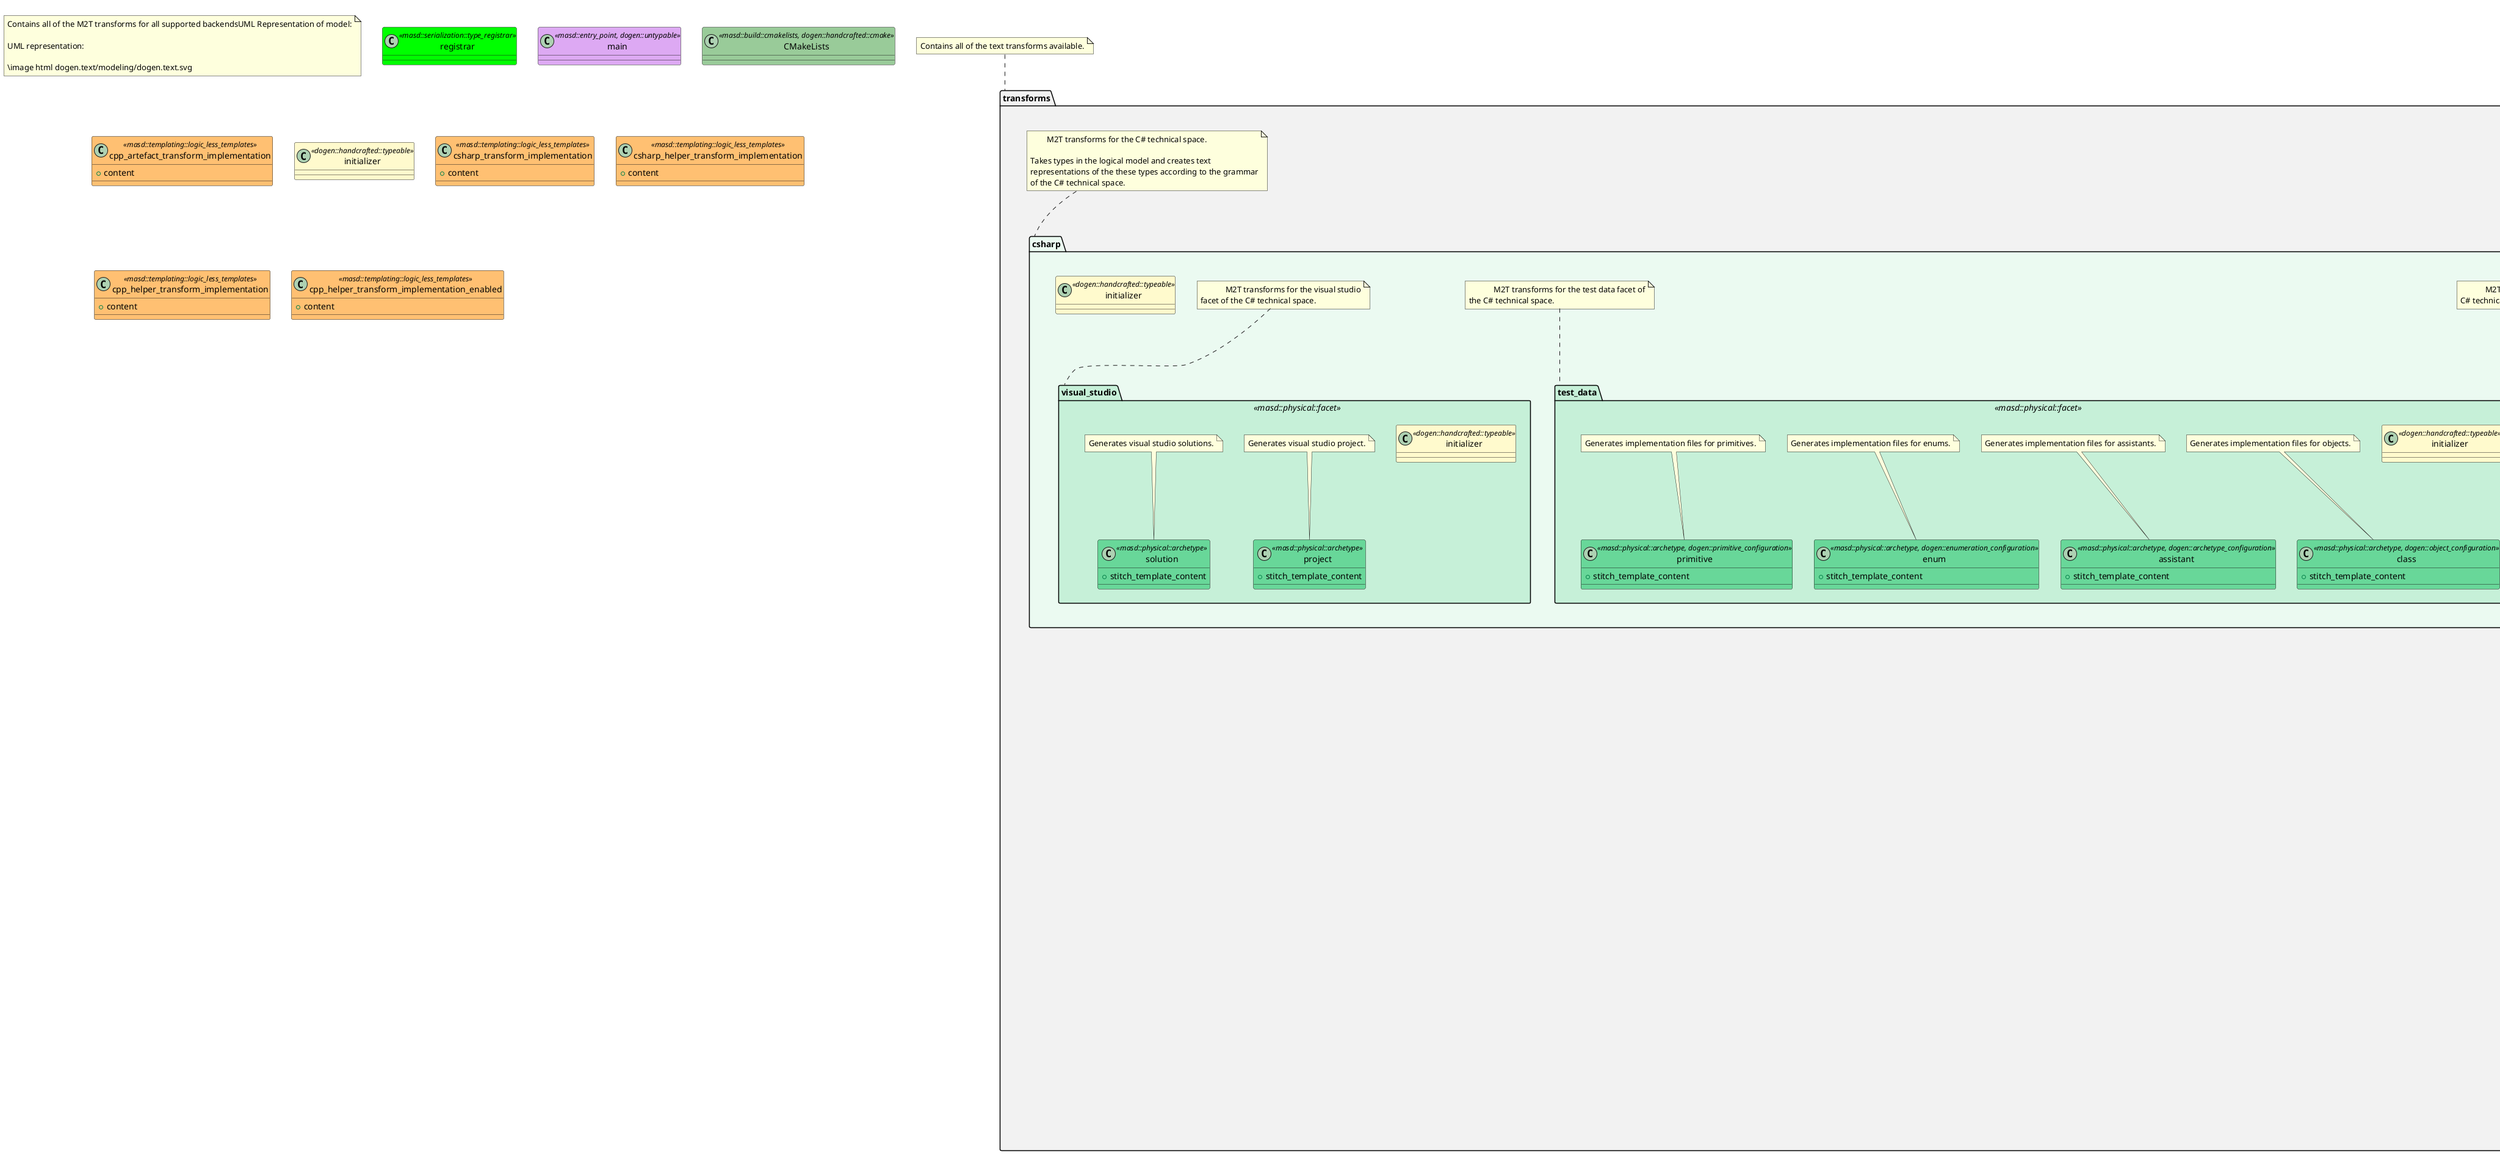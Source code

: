 @startuml
set namespaceSeparator ::
note as N1
Contains all of the M2T transforms for all supported backendsUML Representation of model:

UML representation:

\image html dogen.text/modeling/dogen.text.svg
end note

namespace entities #F2F2F2 {
    class model <<Provenance>> #F7E5FF {
        +{field} logical logical::entities::model
        +{field} physical physical::entities::model
        +{field} logical_physical_regions std::list<logical_physical_region>
    }

    note top of  model
        Represents the combined logical-physical space.
    end note

    class Provenance <<masd::object_template>> #E3B6F6 {
        +{field} provenance identification::entities::logical_provenance
    }

    note top of  Provenance
        Details of the origin of this model element.
    end note

    class logical_physical_region #F7E5FF {
        +{field} logical_element boost::shared_ptr<logical::entities::element>
        +{field} physical_region physical::entities::region
    }

    note top of  logical_physical_region
        Represents a region of logical-physical space with a single logical element and
its associated physical elements.
    end note

    class model_set <<Provenance>> #F7E5FF {
        +{field} models std::list<model>
    }

    note top of  model_set
        Represents a set of related models.
    end note

}

namespace transforms #F2F2F2 {
    class model_to_text_chain <<dogen::handcrafted::typeable>> #FFFACD {
    }

    class model_generation_chain <<dogen::handcrafted::typeable>> #FFFACD {
    }

    class context <<dogen::typeable, dogen::pretty_printable>> #F7E5FF {
        +{field} physical_meta_model boost::shared_ptr<physical::entities::meta_model>
        +{field} output_directory_path boost::filesystem::path
        +{field} tracer boost::shared_ptr<tracing::tracer>
        +{field} generation_timestamp std::string
    }

    class transformation_error <<masd::exception>> #E8C2F8 {
    }

    note top of  transformation_error
        An error occurred whilst applying a transformation.
    end note

    class registrar_error <<masd::exception>> #E8C2F8 {
    }

    class model_to_text_transform <<dogen::handcrafted::typeable, dogen::pretty_printable>> #FFFACD {
    }

    namespace cpp <<masd::physical::backend>> #EBFAF1 {
        class implementation <<masd::physical::part>> #43CD80 {
            +{field} external_modules_path_contribution
            +{field} model_modules_path_contribution
            +{field} facet_path_contribution
            +{field} requires_relative_path
            +{field} directory_name
        }

        note top of  implementation
            Contains the implementation files.
        end note

        class public_headers <<masd::physical::part>> #43CD80 {
            +{field} external_modules_path_contribution
            +{field} model_modules_path_contribution
            +{field} facet_path_contribution
            +{field} requires_relative_path
            +{field} directory_name
        }

        note top of  public_headers
            Contains the header files that are publicly visible.
        end note

        class testing <<masd::physical::part>> #43CD80 {
            +{field} external_modules_path_contribution
            +{field} model_modules_path_contribution
            +{field} facet_path_contribution
            +{field} requires_relative_path
            +{field} directory_name
        }

        note top of  testing
            Contains the generated test files.
        end note

        class standard_header_file <<masd::physical::archetype_kind>> #68D799 {
            +{field} file_extension
        }

        note top of  standard_header_file
            Header file generated by Dogen.
        end note

        namespace types <<masd::physical::facet>> #C6F0D8 {
            class initializer <<dogen::handcrafted::typeable>> #FFFACD {
            }

            class smart_pointer_helper <<masd::physical::helper>> #68D7BB {
                +{field} stitch_template_content
            }

            class archetype_class_header_transform <<masd::physical::archetype, dogen::header_facet_default_configuration>> #68D799 {
                +{field} stitch_template_content
            }

            note top of  archetype_class_header_transform
                Generates header files for archetypes.
            end note

            class archetype_class_implementation_transform <<masd::physical::archetype, dogen::implementation_configuration>> #68D799 {
                +{field} stitch_template_content
            }

            note top of  archetype_class_implementation_transform
                Generates implementation files for archetypes.
            end note

            class archetype_class_header_factory <<masd::physical::archetype, dogen::header_configuration>> #68D799 {
                +{field} stitch_template_content
            }

            note top of  archetype_class_header_factory
                Generates header files for archetype factories.
            end note

            class archetype_class_implementation_factory <<masd::physical::archetype, dogen::implementation_configuration>> #68D799 {
                +{field} stitch_template_content
            }

            note top of  archetype_class_implementation_factory
                Generates implementation files for archetype factories.
            end note

            class facet_class_header_transform <<masd::physical::archetype, dogen::header_facet_default_configuration>> #68D799 {
                +{field} stitch_template_content
            }

            note top of  facet_class_header_transform
                Generates header files for facet transforms.
            end note

            class facet_class_implementation_transform <<masd::physical::archetype, dogen::implementation_configuration>> #68D799 {
                +{field} stitch_template_content
            }

            note top of  facet_class_implementation_transform
                Generates implementation files for facet transforms.
            end note

            class facet_class_header_factory <<masd::physical::archetype, dogen::header_configuration>> #68D799 {
                +{field} stitch_template_content
            }

            note top of  facet_class_header_factory
                Generates header files for facet factories.
            end note

            class facet_class_implementation_factory <<masd::physical::archetype, dogen::implementation_configuration>> #68D799 {
                +{field} stitch_template_content
            }

            note top of  facet_class_implementation_factory
                Generates implementation files for facet factory.
            end note

            class backend_class_header_transform <<masd::physical::archetype, dogen::header_facet_default_configuration>> #68D799 {
                +{field} stitch_template_content
            }

            note top of  backend_class_header_transform
                Generates header files for archetypes.
            end note

            class backend_class_implementation_transform <<masd::physical::archetype, dogen::implementation_configuration>> #68D799 {
                +{field} stitch_template_content
            }

            note top of  backend_class_implementation_transform
                Generates implementation files for archetypes.
            end note

            class backend_class_header_factory <<masd::physical::archetype, dogen::header_configuration>> #68D799 {
                +{field} stitch_template_content
            }

            note top of  backend_class_header_factory
                Generates header files for backend factories.
            end note

            class part_class_header_transform <<masd::physical::archetype, dogen::header_facet_default_configuration>> #68D799 {
                +{field} stitch_template_content
            }

            note top of  part_class_header_transform
                Generates header files for parts.
            end note

            class part_class_header_factory <<masd::physical::archetype, dogen::header_configuration>> #68D799 {
                +{field} stitch_template_content
            }

            note top of  part_class_header_factory
                Generates header files for part factories.
            end note

            class helper_class_header_transform <<masd::physical::archetype, dogen::header_facet_default_configuration>> #68D799 {
                +{field} stitch_template_content
            }

            note top of  helper_class_header_transform
                Generates header files for helpers.
            end note

            class helper_class_header_factory <<masd::physical::archetype, dogen::header_configuration>> #68D799 {
                +{field} stitch_template_content
            }

            note top of  helper_class_header_factory
                Generates header files for helper factories.
            end note

            class archetype_kind_class_header_factory <<masd::physical::archetype, dogen::header_configuration>> #68D799 {
                +{field} stitch_template_content
            }

            note top of  archetype_kind_class_header_factory
                Generates header files for archetype_kind factories.
            end note

            class backend_class_implementation_factory <<masd::physical::archetype, dogen::implementation_configuration>> #68D799 {
                +{field} stitch_template_content
            }

            note top of  backend_class_implementation_factory
                Generates implementation files for backend factories.
            end note

            class part_class_implementation_transform <<masd::physical::archetype, dogen::implementation_configuration>> #68D799 {
                +{field} stitch_template_content
            }

            note top of  part_class_implementation_transform
                Generates implementation files for parts.
            end note

            class part_class_implementation_factory <<masd::physical::archetype, dogen::implementation_configuration>> #68D799 {
                +{field} stitch_template_content
            }

            note top of  part_class_implementation_factory
                Generates implementation files for part factories.
            end note

            class helper_class_implementation_transform <<masd::physical::archetype, dogen::implementation_configuration>> #68D799 {
                +{field} stitch_template_content
            }

            note top of  helper_class_implementation_transform
                Generates implementation files for helpers.
            end note

            class helper_class_implementation_factory <<masd::physical::archetype, dogen::implementation_configuration>> #68D799 {
                +{field} stitch_template_content
            }

            note top of  helper_class_implementation_factory
                Generates implementation files for helper factories.
            end note

            class archetype_kind_class_implementation_factory <<masd::physical::archetype, dogen::implementation_configuration>> #68D799 {
                +{field} stitch_template_content
            }

            note top of  archetype_kind_class_implementation_factory
                Generates implementation files for archetype_kind factories.
            end note

            class class_header <<masd::physical::archetype, dogen::object_header_configuration>> #68D799 {
                +{field} stitch_template_content
            }

            note top of  class_header
                Generates header files for objects.
            end note

            class class_forward_declarations <<masd::physical::archetype, dogen::header_configuration>> #68D799 {
                +{field} stitch_template_content
            }

            note top of  class_forward_declarations
                Generates forward declarations for classes.
            end note

            class namespace_header <<masd::physical::archetype, dogen::header_facet_default_configuration>> #68D799 {
                +{field} stitch_template_content
            }

            note top of  namespace_header
                Generates header files for namespaces.
            end note

            class visitor_header <<masd::physical::archetype, dogen::header_facet_default_configuration>> #68D799 {
                +{field} stitch_template_content
            }

            note top of  visitor_header
                Generates header files for visitors.
            end note

            class primitive_header <<masd::physical::archetype, dogen::primitive_header_configuration>> #68D799 {
                +{field} stitch_template_content
            }

            note top of  primitive_header
                Generates header files for primitives.
            end note

            class primitive_forward_declarations <<masd::physical::archetype, dogen::header_configuration>> #68D799 {
                +{field} stitch_template_content
            }

            note top of  primitive_forward_declarations
                Generates forward declarations for primitives.
            end note

            class feature_template_bundle_header <<masd::physical::archetype, dogen::header_facet_default_configuration>> #68D799 {
                +{field} stitch_template_content
            }

            note top of  feature_template_bundle_header
                Generates implementation files for feature template bundles
            end note

            class feature_bundle_header <<masd::physical::archetype, dogen::header_facet_default_configuration>> #68D799 {
                +{field} stitch_template_content
            }

            note top of  feature_bundle_header
                Generates header files for feature bundles.
            end note

            class variability_initializer_header <<masd::physical::archetype, dogen::header_facet_default_configuration>> #68D799 {
                +{field} stitch_template_content
            }

            note top of  variability_initializer_header
                Generates header files for feature bundles.
            end note

            class main <<masd::physical::archetype, dogen::implementation_configuration>> #68D799 {
                +{field} stitch_template_content
            }

            note top of  main
                Generates implementation file for entry point.
            end note

            class class_implementation <<masd::physical::archetype, dogen::object_implementation_configuration>> #68D799 {
                +{field} stitch_template_content
            }

            note top of  class_implementation
                Generates implementation files for objects.
            end note

            class exception_header <<masd::physical::archetype, dogen::header_facet_default_configuration>> #68D799 {
                +{field} stitch_template_content
            }

            note top of  exception_header
                Generates header files for exceptions.
            end note

            class enum_header <<masd::physical::archetype, dogen::enumeration_header_configuration>> #68D799 {
                +{field} stitch_template_content
            }

            note top of  enum_header
                Generates header files for enumerations.
            end note

            class visitor_forward_declarations <<masd::physical::archetype, dogen::header_configuration>> #68D799 {
                +{field} stitch_template_content
            }

            note top of  visitor_forward_declarations
                Generates forward declarations for visitors.
            end note

            class primitive_implementation <<masd::physical::archetype, dogen::primitive_implementation_configuration>> #68D799 {
                +{field} stitch_template_content
            }

            note top of  primitive_implementation
                Generates implementation files for primitives.
            end note

            class builtin_header <<masd::physical::archetype, dogen::builtin_header_configuration>> #68D799 {
                +{field} stitch_template_content
            }

            note top of  builtin_header
                Generates header files for builtins.
            end note

            class feature_template_bundle_implementation <<masd::physical::archetype, dogen::implementation_configuration>> #68D799 {
                +{field} stitch_template_content
            }

            note top of  feature_template_bundle_implementation
                Generates implementation files for feature templates.
            end note

            class feature_bundle_implementation <<masd::physical::archetype, dogen::implementation_configuration>> #68D799 {
                +{field} stitch_template_content
            }

            note top of  feature_bundle_implementation
                Generates implementation files for feature bundles.
            end note

            class variability_initializer_implementation <<masd::physical::archetype, dogen::implementation_configuration>> #68D799 {
                +{field} stitch_template_content
            }

            note top of  variability_initializer_implementation
                Generates header files for feature bundles.
            end note

        }

        note top of  types
            M2T transforms for the types facet of the
C++ technical space.
        end note

        class base_archetype_configuration <<masd::variability::profile>> #DDECEC {
            +{field} masd.physical.technical_space
        }

        note top of  base_archetype_configuration
            Contains the configuration common to all archetypes.
        end note

        class tests_configuration <<masd::variability::profile>> #DDECEC {
            +{field} masd.physical.part_id
            +{field} masd.physical.wale_template_reference
            +{field} masd.physical.relation_status
        }

        transforms::cpp::base_archetype_configuration <|-- transforms::cpp::tests_configuration
        note top of  tests_configuration
            Contains the configuration common to most archetypes in tests.
        end note

        class header_configuration <<masd::variability::profile>> #DDECEC {
            +{field} masd.physical.part_id
            +{field} masd.physical.wale_template_reference
        }

        transforms::cpp::base_archetype_configuration <|-- transforms::cpp::header_configuration
        note top of  header_configuration
            Contains the configuration common to all c++ header archetypes.
        end note

        class header_facet_default_configuration <<masd::variability::profile>> #DDECEC {
            +{field} masd.physical.relation_status
        }

        transforms::cpp::header_configuration <|-- transforms::cpp::header_facet_default_configuration
        class enumeration_header_configuration <<masd::variability::profile>> #DDECEC {
            +{field} masd.physical.logical_meta_element_id
            +{field} masd.wale.kvp.archetype.simple_name
        }

        transforms::cpp::header_facet_default_configuration <|-- transforms::cpp::enumeration_header_configuration
        note top of  enumeration_header_configuration
            Contains the configuration common to all enumeration header archetypes.
        end note

        class object_header_configuration <<masd::variability::profile>> #DDECEC {
            +{field} masd.physical.logical_meta_element_id
            +{field} masd.wale.kvp.archetype.simple_name
        }

        transforms::cpp::header_facet_default_configuration <|-- transforms::cpp::object_header_configuration
        note top of  object_header_configuration
            Contains the configuration common to all object header archetypes.
        end note

        class primitive_header_configuration <<masd::variability::profile>> #DDECEC {
            +{field} masd.physical.logical_meta_element_id
            +{field} masd.wale.kvp.archetype.simple_name
        }

        transforms::cpp::header_facet_default_configuration <|-- transforms::cpp::primitive_header_configuration
        note top of  primitive_header_configuration
            Contains the configuration common to all built header archetypes.
        end note

        class builtin_header_configuration <<masd::variability::profile>> #DDECEC {
            +{field} masd.physical.logical_meta_element_id
            +{field} masd.wale.kvp.archetype.simple_name
        }

        transforms::cpp::header_facet_default_configuration <|-- transforms::cpp::builtin_header_configuration
        note top of  builtin_header_configuration
            Contains the configuration common to all built header archetypes.
        end note

        class implementation_configuration <<masd::variability::profile>> #DDECEC {
            +{field} masd.physical.part_id
            +{field} masd.physical.wale_template_reference
            +{field} masd.physical.relation_status
        }

        transforms::cpp::base_archetype_configuration <|-- transforms::cpp::implementation_configuration
        note top of  implementation_configuration
            Contains the configuration common to all c++ implementation archetypes.
        end note

        class object_implementation_configuration <<masd::variability::profile>> #DDECEC {
            +{field} masd.physical.logical_meta_element_id
            +{field} masd.wale.kvp.archetype.simple_name
        }

        transforms::cpp::implementation_configuration <|-- transforms::cpp::object_implementation_configuration
        class primitive_implementation_configuration <<masd::variability::profile>> #DDECEC {
            +{field} masd.physical.logical_meta_element_id
            +{field} masd.wale.kvp.archetype.simple_name
        }

        transforms::cpp::implementation_configuration <|-- transforms::cpp::primitive_implementation_configuration
        class enumeration_implementation_configuration <<masd::variability::profile>> #DDECEC {
            +{field} masd.physical.logical_meta_element_id
            +{field} masd.wale.kvp.archetype.simple_name
        }

        transforms::cpp::implementation_configuration <|-- transforms::cpp::enumeration_implementation_configuration
        namespace hash <<masd::physical::facet>> #C6F0D8 {
            class initializer <<dogen::handcrafted::typeable>> #FFFACD {
            }

            class date_helper <<masd::physical::helper>> #68D7BB {
                +{field} stitch_template_content
            }

            class ptime_helper <<masd::physical::helper>> #68D7BB {
                +{field} stitch_template_content
            }

            class associative_container_helper <<masd::physical::helper>> #68D7BB {
                +{field} stitch_template_content
            }

            class optional_helper <<masd::physical::helper>> #68D7BB {
                +{field} stitch_template_content
            }

            class sequence_container_helper <<masd::physical::helper>> #68D7BB {
                +{field} stitch_template_content
            }

            class variant_helper <<masd::physical::helper>> #68D7BB {
                +{field} stitch_template_content
            }

            class time_duration_helper <<masd::physical::helper>> #68D7BB {
                +{field} stitch_template_content
            }

            class ptree_helper <<masd::physical::helper>> #68D7BB {
                +{field} stitch_template_content
            }

            class pair_helper <<masd::physical::helper>> #68D7BB {
                +{field} stitch_template_content
            }

            class smart_pointer_helper <<masd::physical::helper>> #68D7BB {
                +{field} stitch_template_content
            }

            class path_helper <<masd::physical::helper>> #68D7BB {
                +{field} stitch_template_content
            }

            class class_header <<masd::physical::archetype, dogen::object_header_configuration>> #68D799 {
                +{field} stitch_template_content
            }

            note top of  class_header
                Generates header files for objects.
            end note

            class class_implementation <<masd::physical::archetype, dogen::object_implementation_configuration>> #68D799 {
                +{field} stitch_template_content
            }

            note top of  class_implementation
                Generates implementation files for objects.
            end note

            class enum_header <<masd::physical::archetype, dogen::enumeration_header_configuration>> #68D799 {
                +{field} stitch_template_content
            }

            note top of  enum_header
                Generates header files for enumerations.
            end note

            class builtin_header <<masd::physical::archetype, dogen::builtin_header_configuration>> #68D799 {
                +{field} stitch_template_content
            }

            note top of  builtin_header
                Generates header files for builtins.
            end note

            class primitive_header <<masd::physical::archetype, dogen::primitive_header_configuration>> #68D799 {
                +{field} stitch_template_content
            }

            note top of  primitive_header
                Generates header files for primitives.
            end note

            class primitive_implementation <<masd::physical::archetype, dogen::primitive_implementation_configuration>> #68D799 {
                +{field} stitch_template_content
            }

            note top of  primitive_implementation
                Generates implementation files for primitives.
            end note

        }

        note top of  hash
            M2T transforms for the hash facet of the
C++ technical space.
        end note

        namespace build <<masd::physical::facet>> #C6F0D8 {
            class initializer <<dogen::handcrafted::typeable>> #FFFACD {
            }

            class include_cmakelists <<masd::physical::archetype>> #68D799 {
                +{field} stitch_template_content
            }

            note top of  include_cmakelists
                Generates cmakelists for tests.
            end note

            class source_cmakelists <<masd::physical::archetype>> #68D799 {
                +{field} stitch_template_content
            }

            note top of  source_cmakelists
                Generates cmakelists for tests.
            end note

        }

        note top of  build
            M2T transforms related to build files.
        end note

        namespace io <<masd::physical::facet>> #C6F0D8 {
            class initializer <<dogen::handcrafted::typeable>> #FFFACD {
            }

            class optional_helper <<masd::physical::helper>> #68D7BB {
                +{field} stitch_template_content
            }

            class pair_helper <<masd::physical::helper>> #68D7BB {
                +{field} stitch_template_content
            }

            class string_helper <<masd::physical::helper>> #68D7BB {
                +{field} stitch_template_content
            }

            class ptree_helper <<masd::physical::helper>> #68D7BB {
                +{field} stitch_template_content
            }

            class associative_container_helper <<masd::physical::helper>> #68D7BB {
                +{field} stitch_template_content
            }

            class sequence_container_helper <<masd::physical::helper>> #68D7BB {
                +{field} stitch_template_content
            }

            class smart_pointer_helper <<masd::physical::helper>> #68D7BB {
                +{field} stitch_template_content
            }

            class variant_helper <<masd::physical::helper>> #68D7BB {
                +{field} stitch_template_content
            }

            class inserter_implementation_helper <<dogen::handcrafted::typeable>> #FFFACD {
            }

            class class_header <<masd::physical::archetype, dogen::object_header_configuration>> #68D799 {
                +{field} stitch_template_content
            }

            note top of  class_header
                Generates header files for objects.
            end note

            class class_implementation <<masd::physical::archetype, dogen::object_implementation_configuration>> #68D799 {
                +{field} stitch_template_content
            }

            note top of  class_implementation
                Generates implementation files for objects.
            end note

            class enum_header <<masd::physical::archetype, dogen::enumeration_header_configuration>> #68D799 {
                +{field} stitch_template_content
            }

            note top of  enum_header
                Generates header files for enumerations.
            end note

            class enum_implementation <<masd::physical::archetype, dogen::enumeration_implementation_configuration>> #68D799 {
                +{field} stitch_template_content
            }

            note top of  enum_implementation
                Generates implementation files for enumerations.
            end note

            class primitive_header <<masd::physical::archetype, dogen::primitive_header_configuration>> #68D799 {
                +{field} stitch_template_content
            }

            note top of  primitive_header
                Generates header files for primitives.
            end note

            class builtin_header <<masd::physical::archetype, dogen::builtin_header_configuration>> #68D799 {
                +{field} stitch_template_content
            }

            note top of  builtin_header
                Generates header files for builtins.
            end note

            class primitive_implementation <<masd::physical::archetype, dogen::primitive_implementation_configuration>> #68D799 {
                +{field} stitch_template_content
            }

            note top of  primitive_implementation
                Generates implementation files for primitives.
            end note

        }

        note top of  io
            M2T transforms for the io facet of the
C++ technical space.
        end note

        namespace visual_studio <<masd::physical::facet>> #C6F0D8 {
            class initializer <<dogen::handcrafted::typeable>> #FFFACD {
            }

            class solution <<masd::physical::archetype>> #68D799 {
                +{field} stitch_template_content
            }

            note top of  solution
                Generates visual studio solutions.
            end note

            class msbuild_targets <<masd::physical::archetype>> #68D799 {
                +{field} stitch_template_content
            }

            note top of  msbuild_targets
                Generates msbuild targets.
            end note

            class project <<masd::physical::archetype>> #68D799 {
                +{field} stitch_template_content
            }

            note top of  project
                Generates visual studio project.
            end note

        }

        note top of  visual_studio
            M2T transforms related to Visual Studio
support.
        end note

        namespace serialization <<masd::physical::facet>> #C6F0D8 {
            class initializer <<dogen::handcrafted::typeable>> #FFFACD {
            }

            class path_helper <<masd::physical::helper>> #68D7BB {
                +{field} stitch_template_content
            }

            class class_header <<masd::physical::archetype, dogen::object_header_configuration>> #68D799 {
                +{field} stitch_template_content
            }

            note top of  class_header
                Generates header files for objects.
            end note

            class class_forward_declarations <<masd::physical::archetype, dogen::header_configuration>> #68D799 {
                +{field} stitch_template_content
            }

            note top of  class_forward_declarations
                Generates forward declarations for classes.
            end note

            class primitive_header <<masd::physical::archetype, dogen::primitive_header_configuration>> #68D799 {
                +{field} stitch_template_content
            }

            note top of  primitive_header
                Generates header files for primitives.
            end note

            class primitive_forward_declarations <<masd::physical::archetype, dogen::header_configuration>> #68D799 {
                +{field} stitch_template_content
            }

            note top of  primitive_forward_declarations
                Generates forward declarations for primitives.
            end note

            class type_registrar_header <<masd::physical::archetype, dogen::header_facet_default_configuration>> #68D799 {
                +{field} stitch_template_content
            }

            note top of  type_registrar_header
                Generates header files for type registrars.
            end note

            class class_implementation <<masd::physical::archetype, dogen::object_implementation_configuration>> #68D799 {
                +{field} stitch_template_content
            }

            note top of  class_implementation
                Generates implementation files for objects.
            end note

            class builtin_header <<masd::physical::archetype, dogen::builtin_header_configuration>> #68D799 {
                +{field} stitch_template_content
            }

            note top of  builtin_header
                Generates header files for builtins.
            end note

            class primitive_implementation <<masd::physical::archetype, dogen::primitive_implementation_configuration>> #68D799 {
                +{field} stitch_template_content
            }

            note top of  primitive_implementation
                Generates header files for primitives.
            end note

            class enum_header <<masd::physical::archetype, dogen::enumeration_header_configuration>> #68D799 {
                +{field} stitch_template_content
            }

            note top of  enum_header
                Generates header files for primitives.
            end note

            class type_registrar_implementation <<masd::physical::archetype, dogen::implementation_configuration>> #68D799 {
                +{field} stitch_template_content
            }

            note top of  type_registrar_implementation
                Generates header files for feature bundles.
            end note

        }

        note top of  serialization
            M2T transforms for the boost serialisation
facet of the C++ technical space.
        end note

        namespace test_data <<masd::physical::facet>> #C6F0D8 {
            class initializer <<dogen::handcrafted::typeable>> #FFFACD {
            }

            class date_helper <<masd::physical::helper>> #68D7BB {
                +{field} stitch_template_content
            }

            class bool_helper <<masd::physical::helper>> #68D7BB {
                +{field} stitch_template_content
            }

            class char_helper <<masd::physical::helper>> #68D7BB {
                +{field} stitch_template_content
            }

            class ptree_helper <<masd::physical::helper>> #68D7BB {
                +{field} stitch_template_content
            }

            class associative_container_helper <<masd::physical::helper>> #68D7BB {
                +{field} stitch_template_content
            }

            class pair_helper <<masd::physical::helper>> #68D7BB {
                +{field} stitch_template_content
            }

            class number_helper <<masd::physical::helper>> #68D7BB {
                +{field} stitch_template_content
            }

            class variant_helper <<masd::physical::helper>> #68D7BB {
                +{field} stitch_template_content
            }

            class path_helper <<masd::physical::helper>> #68D7BB {
                +{field} stitch_template_content
            }

            class ptime_helper <<masd::physical::helper>> #68D7BB {
                +{field} stitch_template_content
            }

            class optional_helper <<masd::physical::helper>> #68D7BB {
                +{field} stitch_template_content
            }

            class smart_pointer_helper <<masd::physical::helper>> #68D7BB {
                +{field} stitch_template_content
            }

            class sequence_container_helper <<masd::physical::helper>> #68D7BB {
                +{field} stitch_template_content
            }

            class string_helper <<masd::physical::helper>> #68D7BB {
                +{field} stitch_template_content
            }

            class domain_type_helper <<masd::physical::helper>> #68D7BB {
                +{field} stitch_template_content
            }

            class time_duration_helper <<masd::physical::helper>> #68D7BB {
                +{field} stitch_template_content
            }

            class class_header <<masd::physical::archetype, dogen::object_header_configuration>> #68D799 {
                +{field} stitch_template_content
            }

            note top of  class_header
                Generates header files for objects.
            end note

            class enum_header <<masd::physical::archetype, dogen::enumeration_header_configuration>> #68D799 {
                +{field} stitch_template_content
            }

            note top of  enum_header
                Generates header files for enumerations.
            end note

            class primitive_header <<masd::physical::archetype, dogen::primitive_header_configuration>> #68D799 {
                +{field} stitch_template_content
            }

            note top of  primitive_header
                Generates header files for primitives.
            end note

            class builtin_header <<masd::physical::archetype, dogen::builtin_header_configuration>> #68D799 {
                +{field} stitch_template_content
            }

            note top of  builtin_header
                Generates header files for builtins.
            end note

            class class_implementation <<masd::physical::archetype, dogen::object_implementation_configuration>> #68D799 {
                +{field} stitch_template_content
            }

            note top of  class_implementation
                Generates implementation files for objects.
            end note

            class enum_implementation <<masd::physical::archetype, dogen::enumeration_implementation_configuration>> #68D799 {
                +{field} stitch_template_content
            }

            note top of  enum_implementation
                Generates implementation files for enumerations.
            end note

            class primitive_implementation <<masd::physical::archetype, dogen::primitive_implementation_configuration>> #68D799 {
                +{field} stitch_template_content
            }

            note top of  primitive_implementation
                Generates implementation files for primitives.
            end note

        }

        note top of  test_data
            M2T transforms for the test data facet
of the C++ technical space.
        end note

        namespace tests <<masd::physical::facet>> #C6F0D8 {
            class initializer <<dogen::handcrafted::typeable>> #FFFACD {
            }

            class class_implementation <<masd::physical::archetype, dogen::tests_configuration>> #68D799 {
                +{field} stitch_template_content
            }

            note top of  class_implementation
                Generates tests for objects.
            end note

            class main <<masd::physical::archetype, dogen::tests_configuration>> #68D799 {
                +{field} stitch_template_content
            }

            note top of  main
                Generates entry point for tests.
            end note

            class enum_implementation <<masd::physical::archetype, dogen::tests_configuration>> #68D799 {
                +{field} stitch_template_content
            }

            note top of  enum_implementation
                Generates tests for enumeration.
            end note

            class cmakelists <<masd::physical::archetype>> #68D799 {
                +{field} stitch_template_content
            }

            note top of  cmakelists
                Generates cmakelists for tests.
            end note

        }

        note top of  tests
            M2T transforms that generate tests for
generated code, in the C++ technical space.
        end note

        namespace odb <<masd::physical::facet>> #C6F0D8 {
            class initializer <<dogen::handcrafted::typeable>> #FFFACD {
            }

            class class_header <<masd::physical::archetype, dogen::object_header_configuration>> #68D799 {
                +{field} stitch_template_content
            }

            note top of  class_header
                Generates header files for archetypes.
            end note

            class builtin_header <<masd::physical::archetype, dogen::builtin_header_configuration>> #68D799 {
                +{field} stitch_template_content
            }

            note top of  builtin_header
                Generates header files for builtins.
            end note

            class enum_header <<masd::physical::archetype, dogen::enumeration_header_configuration>> #68D799 {
                +{field} stitch_template_content
            }

            note top of  enum_header
                Generates header files for enumerations.
            end note

            class primitive_header <<masd::physical::archetype, dogen::primitive_header_configuration>> #68D799 {
                +{field} stitch_template_content
            }

            note top of  primitive_header
                Generates header files for primitives.
            end note

            class object_odb_options <<masd::physical::archetype>> #68D799 {
                +{field} stitch_template_content
            }

            note top of  object_odb_options
                Generates object options for odb.
            end note

            class primitive_odb_options <<masd::physical::archetype>> #68D799 {
                +{field} stitch_template_content
            }

            note top of  primitive_odb_options
                Generates object options for odb.
            end note

            class common_odb_options <<masd::physical::archetype>> #68D799 {
                +{field} stitch_template_content
            }

            note top of  common_odb_options
                Generates object options for odb.
            end note

        }

        note top of  odb
            M2T transforms for the ODB facet of the
C++ technical space.
        end note

        namespace lexical_cast <<masd::physical::facet>> #C6F0D8 {
            class initializer <<dogen::handcrafted::typeable>> #FFFACD {
            }

            class enum_header <<masd::physical::archetype, dogen::enumeration_header_configuration>> #68D799 {
                +{field} stitch_template_content
            }

            note top of  enum_header
                Generates header files for enumerations.
            end note

        }

        note top of  lexical_cast
            M2T transforms related to conversions from
and to string.
        end note

        class initializer <<dogen::handcrafted::typeable>> #FFFACD {
        }

        class project <<masd::physical::part>> #43CD80 {
            +{field} external_modules_path_contribution
            +{field} model_modules_path_contribution
            +{field} facet_path_contribution
            +{field} requires_relative_path
        }

        note top of  project
            FIXME: to be removed.
        end note

    }

    note top of  cpp
        Text transforms that implement the C++ backend.

Provides a set of M2T transforms that convert logical
model elements into a physical representation in the
C++ technical space, or associated minor technical spaces.
    end note

    class helper_transform <<dogen::handcrafted::typeable, dogen::pretty_printable>> #FFFACD {
    }

    class helper_chain <<dogen::handcrafted::typeable>> #FFFACD {
        +{field} physical_model physical::entities::meta_model
    }

    class helper_repository <<dogen::typeable, dogen::pretty_printable>> #F7E5FF {
        +{field} helpers_by_family std::unordered_map<std::string, std::unordered_map<identification::entities::physical_meta_id, std::list<std::shared_ptr<helper_transform>>>>
    }

    class helper_registrar <<dogen::handcrafted::typeable>> #FFFACD {
        +{field} repository helper_repository
    }

    namespace csharp <<masd::physical::backend>> #EBFAF1 {
        class archetype_configuration <<masd::variability::profile>> #DDECEC {
            +{field} masd.physical.part_id
            +{field} masd.physical.wale_template_reference
            +{field} masd.physical.relation_status
            +{field} masd.physical.technical_space
        }

        note top of  archetype_configuration
            Contains the configuration common to all archetypes.
        end note

        class primitive_configuration <<masd::variability::profile>> #DDECEC {
            +{field} masd.physical.logical_meta_element_id
            +{field} masd.wale.kvp.archetype.simple_name
        }

        transforms::csharp::archetype_configuration <|-- transforms::csharp::primitive_configuration
        note top of  primitive_configuration
            Contains the configuration common to all archetypes.
        end note

        class enumeration_configuration <<masd::variability::profile>> #DDECEC {
            +{field} masd.physical.logical_meta_element_id
            +{field} masd.wale.kvp.archetype.simple_name
        }

        transforms::csharp::archetype_configuration <|-- transforms::csharp::enumeration_configuration
        note top of  enumeration_configuration
            Contains the configuration common to all archetypes.
        end note

        class object_configuration <<masd::variability::profile>> #DDECEC {
            +{field} masd.physical.logical_meta_element_id
            +{field} masd.wale.kvp.archetype.simple_name
        }

        transforms::csharp::archetype_configuration <|-- transforms::csharp::object_configuration
        note top of  object_configuration
            Contains the configuration common to all archetypes.
        end note

        class exception_configuration <<masd::variability::profile>> #DDECEC {
            +{field} masd.physical.logical_meta_element_id
            +{field} masd.wale.kvp.archetype.simple_name
        }

        transforms::csharp::archetype_configuration <|-- transforms::csharp::exception_configuration
        note top of  exception_configuration
            Contains the configuration common to all archetypes.
        end note

        class builtin_configuration <<masd::variability::profile>> #DDECEC {
            +{field} masd.physical.logical_meta_element_id
            +{field} masd.wale.kvp.archetype.simple_name
        }

        transforms::csharp::archetype_configuration <|-- transforms::csharp::builtin_configuration
        note top of  builtin_configuration
            Contains the configuration common to all archetypes.
        end note

        class implementation <<masd::physical::part>> #43CD80 {
            +{field} external_modules_path_contribution
            +{field} model_modules_path_contribution
            +{field} facet_path_contribution
            +{field} requires_relative_path
        }

        note top of  implementation
            Contains the implementation files.
        end note

        namespace types <<masd::physical::facet>> #C6F0D8 {
            class initializer <<dogen::handcrafted::typeable>> #FFFACD {
            }

            class floating_point_number_helper <<masd::physical::helper>> #68D7BB {
                +{field} stitch_template_content
            }

            class class <<masd::physical::archetype, dogen::object_configuration>> #68D799 {
                +{field} stitch_template_content
            }

            note top of  class
                Generates implementation files for objects.
            end note

            class exception <<masd::physical::archetype, dogen::exception_configuration>> #68D799 {
                +{field} stitch_template_content
            }

            note top of  exception
                Generates implementation files for exceptions.
            end note

            class builtin <<masd::physical::archetype, dogen::builtin_configuration>> #68D799 {
                +{field} stitch_template_content
            }

            note top of  builtin
                Generates implementation files for builtins.
            end note

            class enum <<masd::physical::archetype, dogen::enumeration_configuration>> #68D799 {
                +{field} stitch_template_content
            }

            note top of  enum
                Generates implementation files for enums.
            end note

            class primitive <<masd::physical::archetype, dogen::primitive_configuration>> #68D799 {
                +{field} stitch_template_content
            }

            note top of  primitive
                Generates implementation files for primitives.
            end note

        }

        note top of  types
            M2T transforms for the types facet of
the C# technical space.
        end note

        namespace io <<masd::physical::facet>> #C6F0D8 {
            class initializer <<dogen::handcrafted::typeable>> #FFFACD {
            }

            class enumerable_helper <<masd::physical::helper>> #68D7BB {
                +{field} stitch_template_content
            }

            class class <<masd::physical::archetype, dogen::object_configuration>> #68D799 {
                +{field} stitch_template_content
            }

            note top of  class
                Generates implementation files for objects.
            end note

            class enum <<masd::physical::archetype, dogen::enumeration_configuration>> #68D799 {
                +{field} stitch_template_content
            }

            note top of  enum
                Generates implementation files for enums.
            end note

            class primitive <<masd::physical::archetype, dogen::primitive_configuration>> #68D799 {
                +{field} stitch_template_content
            }

            note top of  primitive
                Generates implementation files for primitives.
            end note

            class assistant <<masd::physical::archetype, dogen::archetype_configuration>> #68D799 {
                +{field} stitch_template_content
            }

            note top of  assistant
                Generates implementation files for assistants.
            end note

        }

        note top of  io
            M2T transforms for the io facet of the
C# technical space.
        end note

        namespace test_data <<masd::physical::facet>> #C6F0D8 {
            class initializer <<dogen::handcrafted::typeable>> #FFFACD {
            }

            class class <<masd::physical::archetype, dogen::object_configuration>> #68D799 {
                +{field} stitch_template_content
            }

            note top of  class
                Generates implementation files for objects.
            end note

            class assistant <<masd::physical::archetype, dogen::archetype_configuration>> #68D799 {
                +{field} stitch_template_content
            }

            note top of  assistant
                Generates implementation files for assistants.
            end note

            class enum <<masd::physical::archetype, dogen::enumeration_configuration>> #68D799 {
                +{field} stitch_template_content
            }

            note top of  enum
                Generates implementation files for enums.
            end note

            class primitive <<masd::physical::archetype, dogen::primitive_configuration>> #68D799 {
                +{field} stitch_template_content
            }

            note top of  primitive
                Generates implementation files for primitives.
            end note

        }

        note top of  test_data
            M2T transforms for the test data facet of
the C# technical space.
        end note

        namespace visual_studio <<masd::physical::facet>> #C6F0D8 {
            class initializer <<dogen::handcrafted::typeable>> #FFFACD {
            }

            class project <<masd::physical::archetype>> #68D799 {
                +{field} stitch_template_content
            }

            note top of  project
                Generates visual studio project.
            end note

            class solution <<masd::physical::archetype>> #68D799 {
                +{field} stitch_template_content
            }

            note top of  solution
                Generates visual studio solutions.
            end note

        }

        note top of  visual_studio
            M2T transforms for the visual studio
facet of the C# technical space.
        end note

        class initializer <<dogen::handcrafted::typeable>> #FFFACD {
        }

    }

    note top of  csharp
        M2T transforms for the C# technical space.

Takes types in the logical model and creates text
representations of the these types according to the grammar
of the C# technical space.
    end note

    class initializer <<dogen::handcrafted::typeable>> #FFFACD {
    }

    class text_transform_repository <<dogen::typeable, dogen::pretty_printable>> #F7E5FF {
        +{field} model_to_text_transforms_by_meta_name std::unordered_map<identification::entities::logical_meta_id, std::forward_list<std::shared_ptr<model_to_text_transform>>>
    }

    class text_transform_registrar <<dogen::handcrafted::typeable>> #FFFACD {
    }

}

note top of  transforms
    Contains all of the text transforms available.
end note

namespace formatters #F2F2F2 {
    class formatting_error <<masd::exception>> #E8C2F8 {
    }

    note top of  formatting_error
        An error has occurred while formatting.
    end note

    class namespace_formatter <<dogen::handcrafted::typeable>> #FFFACD {
    }

    class scoped_namespace_formatter <<dogen::handcrafted::typeable>> #FFFACD {
    }

    class boilerplate_formatter <<dogen::handcrafted::typeable>> #FFFACD {
    }

    class scoped_boilerplate_formatter <<dogen::handcrafted::typeable>> #FFFACD {
    }

    class dependencies_formatter <<dogen::handcrafted::typeable>> #FFFACD {
    }

    class header_guard_formatter <<dogen::handcrafted::typeable>> #FFFACD {
    }

    class boilerplate_properties #F7E5FF {
        +{field} preamble std::string
        +{field} postamble std::string
        +{field} dependencies std::list<std::string>
        +{field} header_guard std::string
        +{field} technical_space identification::entities::technical_space
        +{field} generate_preamble bool
        +{field} generate_header_guards bool
    }

    class assistant <<dogen::handcrafted::typeable>> #FFFACD {
    }

}

class registrar <<masd::serialization::type_registrar>> #00FF00 {
}

class main <<masd::entry_point, dogen::untypable>> #DDA9F3 {
}

class CMakeLists <<masd::build::cmakelists, dogen::handcrafted::cmake>> #99CB99 {
}

class cpp_artefact_transform_implementation <<masd::templating::logic_less_templates>> #FFC072 {
    +{field} content
}

class initializer <<dogen::handcrafted::typeable>> #FFFACD {
}

class csharp_transform_implementation <<masd::templating::logic_less_templates>> #FFC072 {
    +{field} content
}

class csharp_helper_transform_implementation <<masd::templating::logic_less_templates>> #FFC072 {
    +{field} content
}

class cpp_helper_transform_implementation <<masd::templating::logic_less_templates>> #FFC072 {
    +{field} content
}

class cpp_helper_transform_implementation_enabled <<masd::templating::logic_less_templates>> #FFC072 {
    +{field} content
}

@enduml
